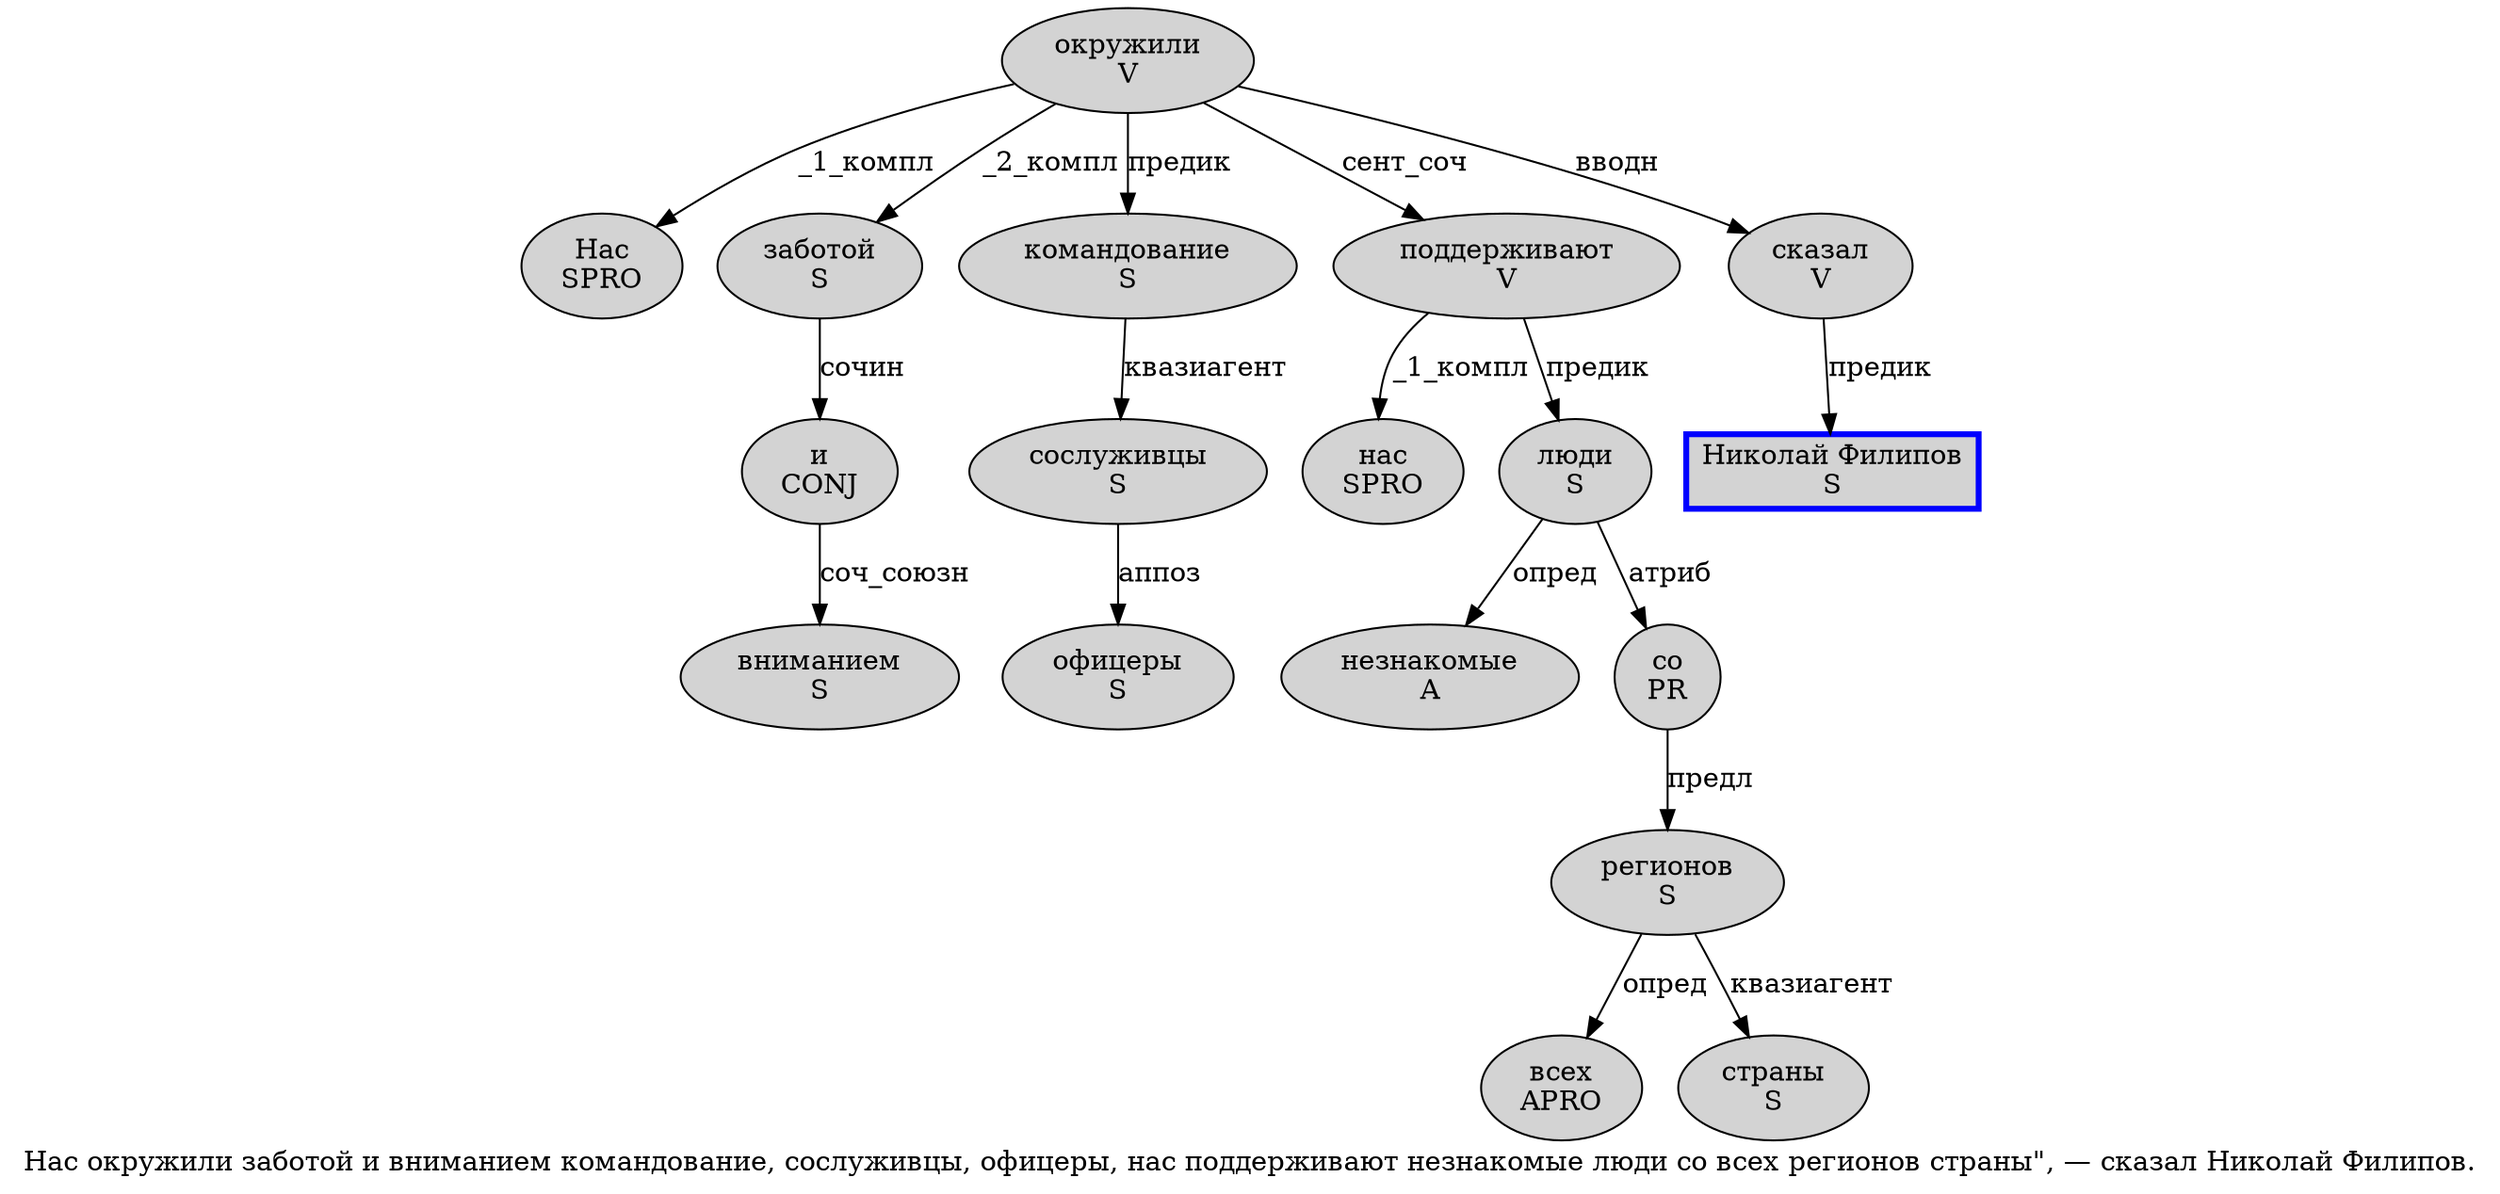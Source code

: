 digraph SENTENCE_66 {
	graph [label="Нас окружили заботой и вниманием командование, сослуживцы, офицеры, нас поддерживают незнакомые люди со всех регионов страны\", — сказал Николай Филипов."]
	node [style=filled]
		0 [label="Нас
SPRO" color="" fillcolor=lightgray penwidth=1 shape=ellipse]
		1 [label="окружили
V" color="" fillcolor=lightgray penwidth=1 shape=ellipse]
		2 [label="заботой
S" color="" fillcolor=lightgray penwidth=1 shape=ellipse]
		3 [label="и
CONJ" color="" fillcolor=lightgray penwidth=1 shape=ellipse]
		4 [label="вниманием
S" color="" fillcolor=lightgray penwidth=1 shape=ellipse]
		5 [label="командование
S" color="" fillcolor=lightgray penwidth=1 shape=ellipse]
		7 [label="сослуживцы
S" color="" fillcolor=lightgray penwidth=1 shape=ellipse]
		9 [label="офицеры
S" color="" fillcolor=lightgray penwidth=1 shape=ellipse]
		11 [label="нас
SPRO" color="" fillcolor=lightgray penwidth=1 shape=ellipse]
		12 [label="поддерживают
V" color="" fillcolor=lightgray penwidth=1 shape=ellipse]
		13 [label="незнакомые
A" color="" fillcolor=lightgray penwidth=1 shape=ellipse]
		14 [label="люди
S" color="" fillcolor=lightgray penwidth=1 shape=ellipse]
		15 [label="со
PR" color="" fillcolor=lightgray penwidth=1 shape=ellipse]
		16 [label="всех
APRO" color="" fillcolor=lightgray penwidth=1 shape=ellipse]
		17 [label="регионов
S" color="" fillcolor=lightgray penwidth=1 shape=ellipse]
		18 [label="страны
S" color="" fillcolor=lightgray penwidth=1 shape=ellipse]
		22 [label="сказал
V" color="" fillcolor=lightgray penwidth=1 shape=ellipse]
		23 [label="Николай Филипов
S" color=blue fillcolor=lightgray penwidth=3 shape=box]
			14 -> 13 [label="опред"]
			14 -> 15 [label="атриб"]
			3 -> 4 [label="соч_союзн"]
			15 -> 17 [label="предл"]
			5 -> 7 [label="квазиагент"]
			1 -> 0 [label="_1_компл"]
			1 -> 2 [label="_2_компл"]
			1 -> 5 [label="предик"]
			1 -> 12 [label="сент_соч"]
			1 -> 22 [label="вводн"]
			12 -> 11 [label="_1_компл"]
			12 -> 14 [label="предик"]
			7 -> 9 [label="аппоз"]
			17 -> 16 [label="опред"]
			17 -> 18 [label="квазиагент"]
			2 -> 3 [label="сочин"]
			22 -> 23 [label="предик"]
}